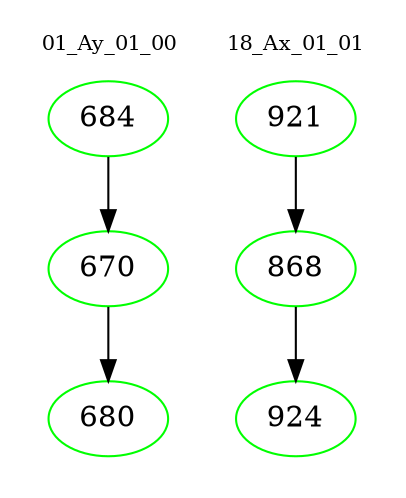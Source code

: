 digraph{
subgraph cluster_0 {
color = white
label = "01_Ay_01_00";
fontsize=10;
T0_684 [label="684", color="green"]
T0_684 -> T0_670 [color="black"]
T0_670 [label="670", color="green"]
T0_670 -> T0_680 [color="black"]
T0_680 [label="680", color="green"]
}
subgraph cluster_1 {
color = white
label = "18_Ax_01_01";
fontsize=10;
T1_921 [label="921", color="green"]
T1_921 -> T1_868 [color="black"]
T1_868 [label="868", color="green"]
T1_868 -> T1_924 [color="black"]
T1_924 [label="924", color="green"]
}
}
